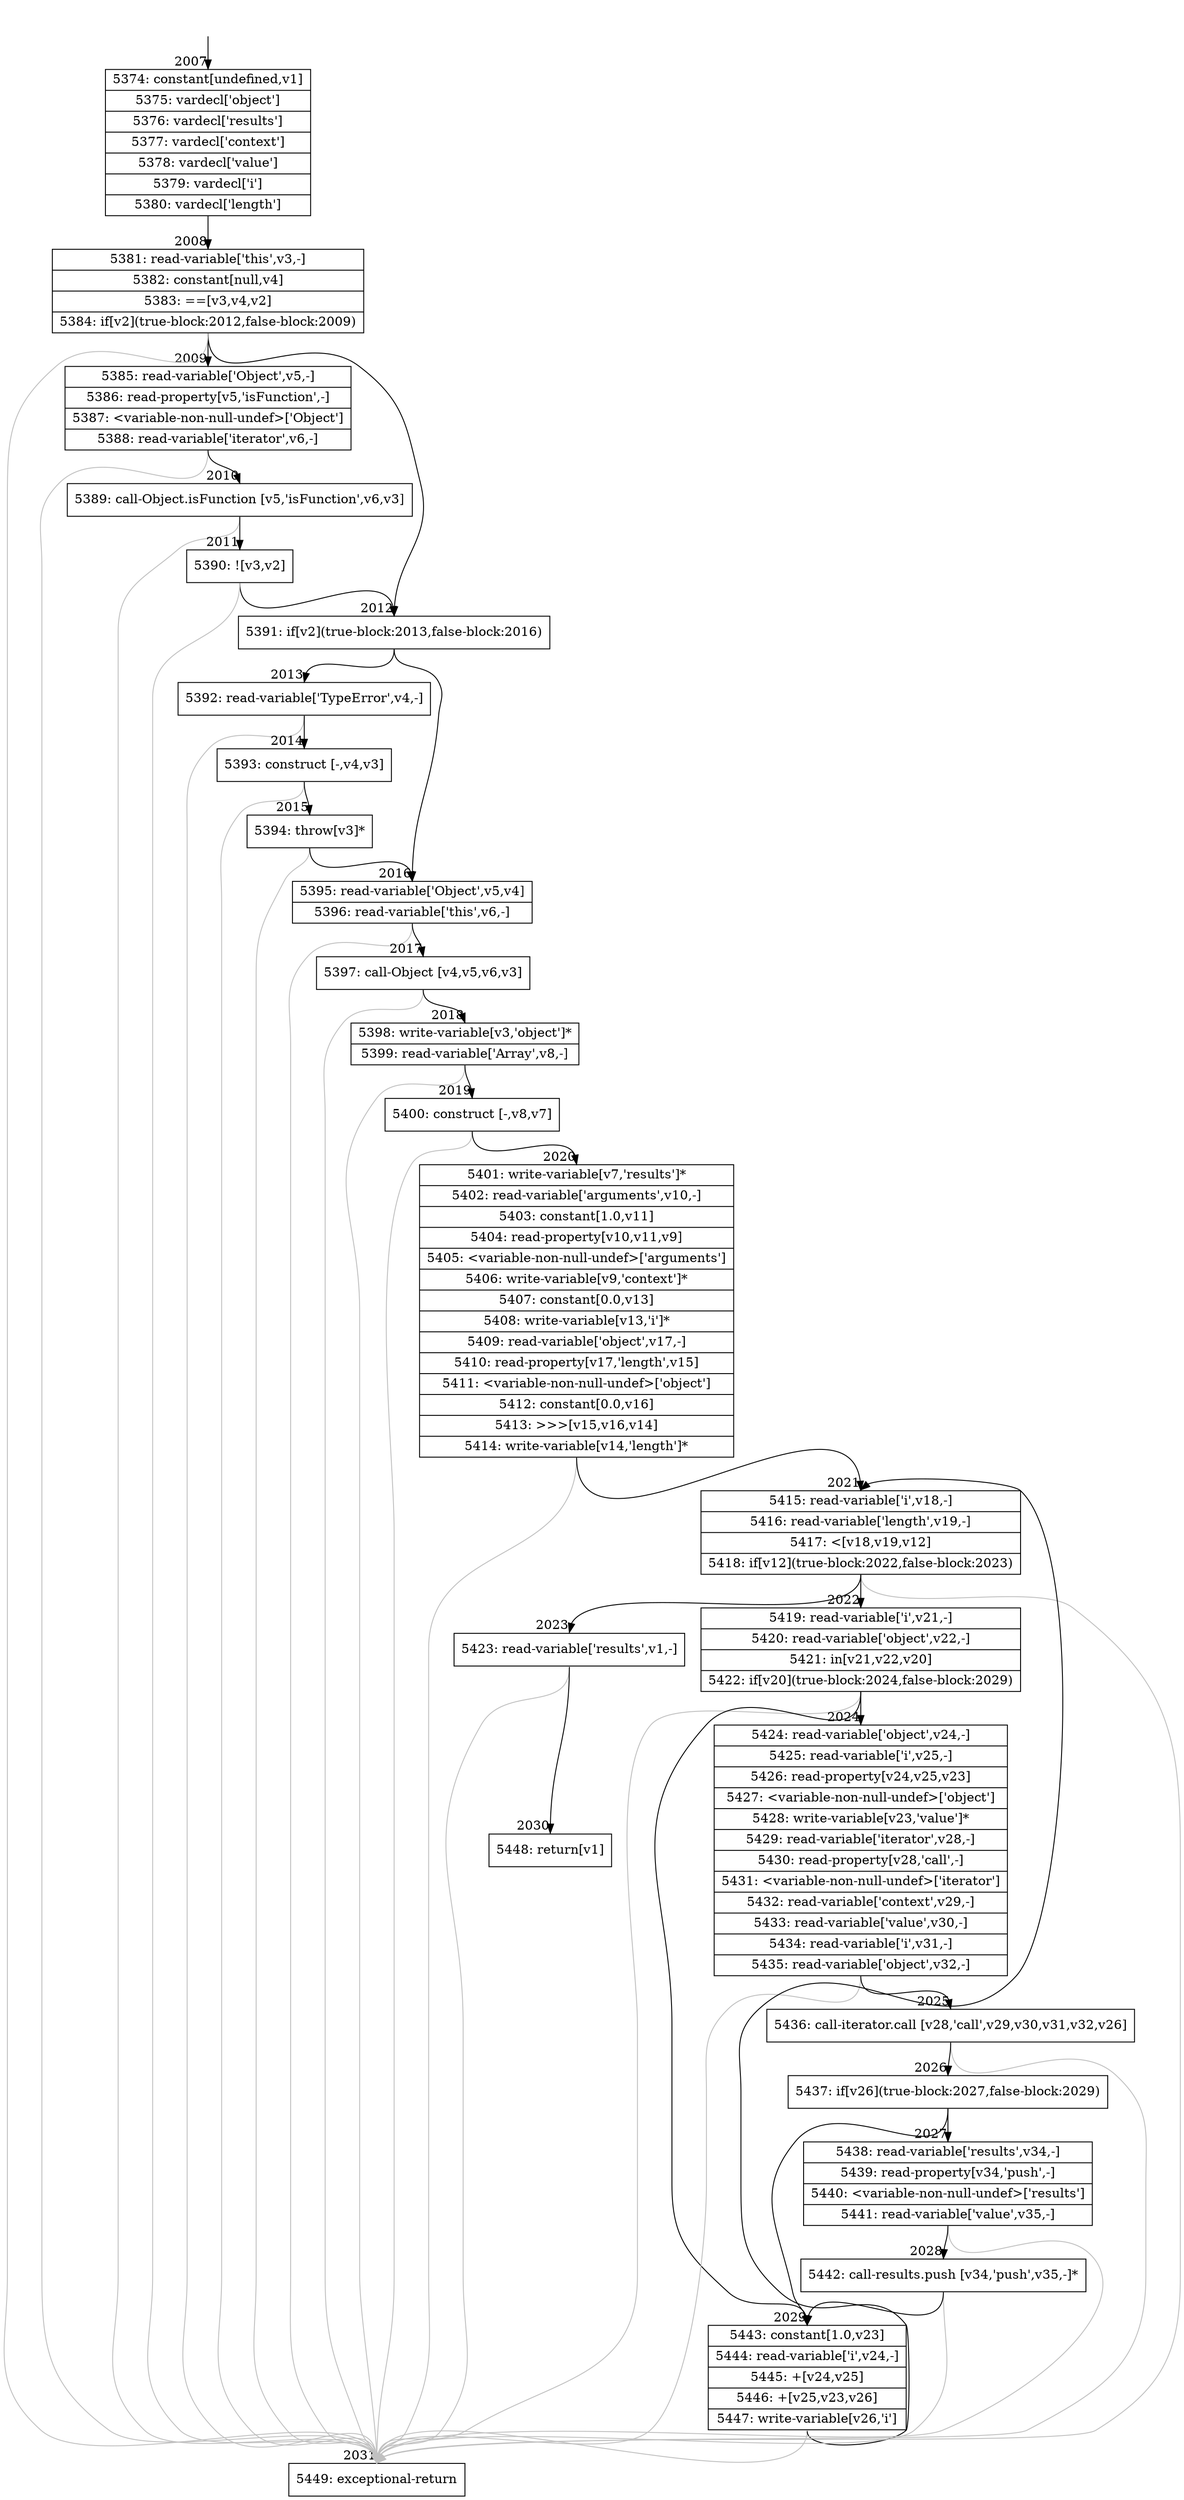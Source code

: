 digraph {
rankdir="TD"
BB_entry179[shape=none,label=""];
BB_entry179 -> BB2007 [tailport=s, headport=n, headlabel="    2007"]
BB2007 [shape=record label="{5374: constant[undefined,v1]|5375: vardecl['object']|5376: vardecl['results']|5377: vardecl['context']|5378: vardecl['value']|5379: vardecl['i']|5380: vardecl['length']}" ] 
BB2007 -> BB2008 [tailport=s, headport=n, headlabel="      2008"]
BB2008 [shape=record label="{5381: read-variable['this',v3,-]|5382: constant[null,v4]|5383: ==[v3,v4,v2]|5384: if[v2](true-block:2012,false-block:2009)}" ] 
BB2008 -> BB2012 [tailport=s, headport=n, headlabel="      2012"]
BB2008 -> BB2009 [tailport=s, headport=n, headlabel="      2009"]
BB2008 -> BB2031 [tailport=s, headport=n, color=gray, headlabel="      2031"]
BB2009 [shape=record label="{5385: read-variable['Object',v5,-]|5386: read-property[v5,'isFunction',-]|5387: \<variable-non-null-undef\>['Object']|5388: read-variable['iterator',v6,-]}" ] 
BB2009 -> BB2010 [tailport=s, headport=n, headlabel="      2010"]
BB2009 -> BB2031 [tailport=s, headport=n, color=gray]
BB2010 [shape=record label="{5389: call-Object.isFunction [v5,'isFunction',v6,v3]}" ] 
BB2010 -> BB2011 [tailport=s, headport=n, headlabel="      2011"]
BB2010 -> BB2031 [tailport=s, headport=n, color=gray]
BB2011 [shape=record label="{5390: ![v3,v2]}" ] 
BB2011 -> BB2012 [tailport=s, headport=n]
BB2011 -> BB2031 [tailport=s, headport=n, color=gray]
BB2012 [shape=record label="{5391: if[v2](true-block:2013,false-block:2016)}" ] 
BB2012 -> BB2013 [tailport=s, headport=n, headlabel="      2013"]
BB2012 -> BB2016 [tailport=s, headport=n, headlabel="      2016"]
BB2013 [shape=record label="{5392: read-variable['TypeError',v4,-]}" ] 
BB2013 -> BB2014 [tailport=s, headport=n, headlabel="      2014"]
BB2013 -> BB2031 [tailport=s, headport=n, color=gray]
BB2014 [shape=record label="{5393: construct [-,v4,v3]}" ] 
BB2014 -> BB2015 [tailport=s, headport=n, headlabel="      2015"]
BB2014 -> BB2031 [tailport=s, headport=n, color=gray]
BB2015 [shape=record label="{5394: throw[v3]*}" ] 
BB2015 -> BB2016 [tailport=s, headport=n]
BB2015 -> BB2031 [tailport=s, headport=n, color=gray]
BB2016 [shape=record label="{5395: read-variable['Object',v5,v4]|5396: read-variable['this',v6,-]}" ] 
BB2016 -> BB2017 [tailport=s, headport=n, headlabel="      2017"]
BB2016 -> BB2031 [tailport=s, headport=n, color=gray]
BB2017 [shape=record label="{5397: call-Object [v4,v5,v6,v3]}" ] 
BB2017 -> BB2018 [tailport=s, headport=n, headlabel="      2018"]
BB2017 -> BB2031 [tailport=s, headport=n, color=gray]
BB2018 [shape=record label="{5398: write-variable[v3,'object']*|5399: read-variable['Array',v8,-]}" ] 
BB2018 -> BB2019 [tailport=s, headport=n, headlabel="      2019"]
BB2018 -> BB2031 [tailport=s, headport=n, color=gray]
BB2019 [shape=record label="{5400: construct [-,v8,v7]}" ] 
BB2019 -> BB2020 [tailport=s, headport=n, headlabel="      2020"]
BB2019 -> BB2031 [tailport=s, headport=n, color=gray]
BB2020 [shape=record label="{5401: write-variable[v7,'results']*|5402: read-variable['arguments',v10,-]|5403: constant[1.0,v11]|5404: read-property[v10,v11,v9]|5405: \<variable-non-null-undef\>['arguments']|5406: write-variable[v9,'context']*|5407: constant[0.0,v13]|5408: write-variable[v13,'i']*|5409: read-variable['object',v17,-]|5410: read-property[v17,'length',v15]|5411: \<variable-non-null-undef\>['object']|5412: constant[0.0,v16]|5413: \>\>\>[v15,v16,v14]|5414: write-variable[v14,'length']*}" ] 
BB2020 -> BB2021 [tailport=s, headport=n, headlabel="      2021"]
BB2020 -> BB2031 [tailport=s, headport=n, color=gray]
BB2021 [shape=record label="{5415: read-variable['i',v18,-]|5416: read-variable['length',v19,-]|5417: \<[v18,v19,v12]|5418: if[v12](true-block:2022,false-block:2023)}" ] 
BB2021 -> BB2022 [tailport=s, headport=n, headlabel="      2022"]
BB2021 -> BB2023 [tailport=s, headport=n, headlabel="      2023"]
BB2021 -> BB2031 [tailport=s, headport=n, color=gray]
BB2022 [shape=record label="{5419: read-variable['i',v21,-]|5420: read-variable['object',v22,-]|5421: in[v21,v22,v20]|5422: if[v20](true-block:2024,false-block:2029)}" ] 
BB2022 -> BB2024 [tailport=s, headport=n, headlabel="      2024"]
BB2022 -> BB2029 [tailport=s, headport=n, headlabel="      2029"]
BB2022 -> BB2031 [tailport=s, headport=n, color=gray]
BB2023 [shape=record label="{5423: read-variable['results',v1,-]}" ] 
BB2023 -> BB2030 [tailport=s, headport=n, headlabel="      2030"]
BB2023 -> BB2031 [tailport=s, headport=n, color=gray]
BB2024 [shape=record label="{5424: read-variable['object',v24,-]|5425: read-variable['i',v25,-]|5426: read-property[v24,v25,v23]|5427: \<variable-non-null-undef\>['object']|5428: write-variable[v23,'value']*|5429: read-variable['iterator',v28,-]|5430: read-property[v28,'call',-]|5431: \<variable-non-null-undef\>['iterator']|5432: read-variable['context',v29,-]|5433: read-variable['value',v30,-]|5434: read-variable['i',v31,-]|5435: read-variable['object',v32,-]}" ] 
BB2024 -> BB2025 [tailport=s, headport=n, headlabel="      2025"]
BB2024 -> BB2031 [tailport=s, headport=n, color=gray]
BB2025 [shape=record label="{5436: call-iterator.call [v28,'call',v29,v30,v31,v32,v26]}" ] 
BB2025 -> BB2026 [tailport=s, headport=n, headlabel="      2026"]
BB2025 -> BB2031 [tailport=s, headport=n, color=gray]
BB2026 [shape=record label="{5437: if[v26](true-block:2027,false-block:2029)}" ] 
BB2026 -> BB2027 [tailport=s, headport=n, headlabel="      2027"]
BB2026 -> BB2029 [tailport=s, headport=n]
BB2027 [shape=record label="{5438: read-variable['results',v34,-]|5439: read-property[v34,'push',-]|5440: \<variable-non-null-undef\>['results']|5441: read-variable['value',v35,-]}" ] 
BB2027 -> BB2028 [tailport=s, headport=n, headlabel="      2028"]
BB2027 -> BB2031 [tailport=s, headport=n, color=gray]
BB2028 [shape=record label="{5442: call-results.push [v34,'push',v35,-]*}" ] 
BB2028 -> BB2029 [tailport=s, headport=n]
BB2028 -> BB2031 [tailport=s, headport=n, color=gray]
BB2029 [shape=record label="{5443: constant[1.0,v23]|5444: read-variable['i',v24,-]|5445: +[v24,v25]|5446: +[v25,v23,v26]|5447: write-variable[v26,'i']}" ] 
BB2029 -> BB2021 [tailport=s, headport=n]
BB2029 -> BB2031 [tailport=s, headport=n, color=gray]
BB2030 [shape=record label="{5448: return[v1]}" ] 
BB2031 [shape=record label="{5449: exceptional-return}" ] 
//#$~ 1312
}
